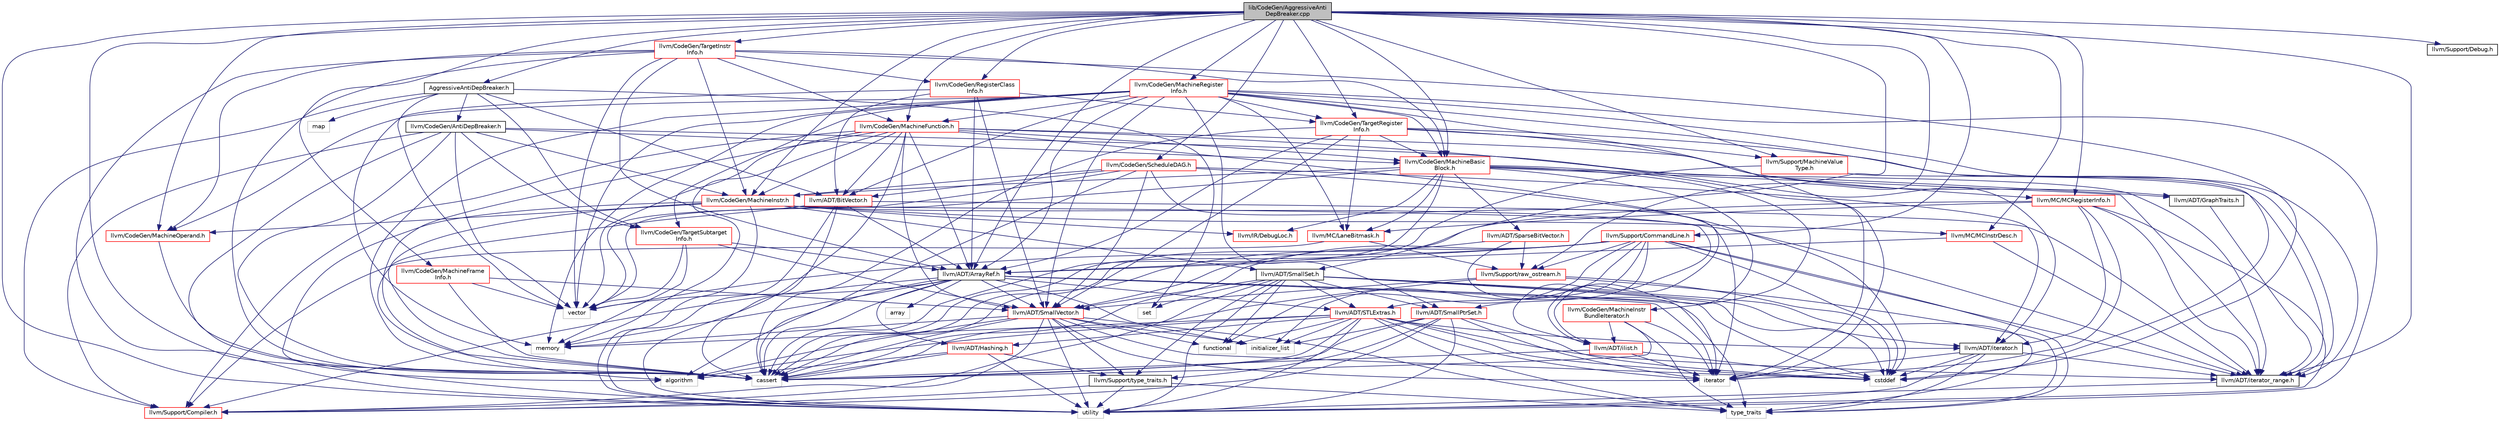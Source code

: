 digraph "lib/CodeGen/AggressiveAntiDepBreaker.cpp"
{
 // LATEX_PDF_SIZE
  bgcolor="transparent";
  edge [fontname="Helvetica",fontsize="10",labelfontname="Helvetica",labelfontsize="10"];
  node [fontname="Helvetica",fontsize="10",shape=record];
  Node1 [label="lib/CodeGen/AggressiveAnti\lDepBreaker.cpp",height=0.2,width=0.4,color="black", fillcolor="grey75", style="filled", fontcolor="black",tooltip=" "];
  Node1 -> Node2 [color="midnightblue",fontsize="10",style="solid",fontname="Helvetica"];
  Node2 [label="AggressiveAntiDepBreaker.h",height=0.2,width=0.4,color="black",URL="$AggressiveAntiDepBreaker_8h.html",tooltip=" "];
  Node2 -> Node3 [color="midnightblue",fontsize="10",style="solid",fontname="Helvetica"];
  Node3 [label="llvm/ADT/BitVector.h",height=0.2,width=0.4,color="red",URL="$BitVector_8h.html",tooltip=" "];
  Node3 -> Node4 [color="midnightblue",fontsize="10",style="solid",fontname="Helvetica"];
  Node4 [label="llvm/ADT/ArrayRef.h",height=0.2,width=0.4,color="black",URL="$ArrayRef_8h.html",tooltip=" "];
  Node4 -> Node5 [color="midnightblue",fontsize="10",style="solid",fontname="Helvetica"];
  Node5 [label="llvm/ADT/Hashing.h",height=0.2,width=0.4,color="red",URL="$Hashing_8h.html",tooltip=" "];
  Node5 -> Node23 [color="midnightblue",fontsize="10",style="solid",fontname="Helvetica"];
  Node23 [label="llvm/Support/type_traits.h",height=0.2,width=0.4,color="black",URL="$type__traits_8h.html",tooltip=" "];
  Node23 -> Node12 [color="midnightblue",fontsize="10",style="solid",fontname="Helvetica"];
  Node12 [label="llvm/Support/Compiler.h",height=0.2,width=0.4,color="red",URL="$Compiler_8h.html",tooltip=" "];
  Node23 -> Node19 [color="midnightblue",fontsize="10",style="solid",fontname="Helvetica"];
  Node19 [label="type_traits",height=0.2,width=0.4,color="grey75",tooltip=" "];
  Node23 -> Node24 [color="midnightblue",fontsize="10",style="solid",fontname="Helvetica"];
  Node24 [label="utility",height=0.2,width=0.4,color="grey75",tooltip=" "];
  Node5 -> Node25 [color="midnightblue",fontsize="10",style="solid",fontname="Helvetica"];
  Node25 [label="algorithm",height=0.2,width=0.4,color="grey75",tooltip=" "];
  Node5 -> Node26 [color="midnightblue",fontsize="10",style="solid",fontname="Helvetica"];
  Node26 [label="cassert",height=0.2,width=0.4,color="grey75",tooltip=" "];
  Node5 -> Node24 [color="midnightblue",fontsize="10",style="solid",fontname="Helvetica"];
  Node4 -> Node30 [color="midnightblue",fontsize="10",style="solid",fontname="Helvetica"];
  Node30 [label="llvm/ADT/SmallVector.h",height=0.2,width=0.4,color="red",URL="$SmallVector_8h.html",tooltip=" "];
  Node30 -> Node12 [color="midnightblue",fontsize="10",style="solid",fontname="Helvetica"];
  Node30 -> Node23 [color="midnightblue",fontsize="10",style="solid",fontname="Helvetica"];
  Node30 -> Node25 [color="midnightblue",fontsize="10",style="solid",fontname="Helvetica"];
  Node30 -> Node26 [color="midnightblue",fontsize="10",style="solid",fontname="Helvetica"];
  Node30 -> Node21 [color="midnightblue",fontsize="10",style="solid",fontname="Helvetica"];
  Node21 [label="cstddef",height=0.2,width=0.4,color="grey75",tooltip=" "];
  Node30 -> Node32 [color="midnightblue",fontsize="10",style="solid",fontname="Helvetica"];
  Node32 [label="functional",height=0.2,width=0.4,color="grey75",tooltip=" "];
  Node30 -> Node33 [color="midnightblue",fontsize="10",style="solid",fontname="Helvetica"];
  Node33 [label="initializer_list",height=0.2,width=0.4,color="grey75",tooltip=" "];
  Node30 -> Node34 [color="midnightblue",fontsize="10",style="solid",fontname="Helvetica"];
  Node34 [label="iterator",height=0.2,width=0.4,color="grey75",tooltip=" "];
  Node30 -> Node35 [color="midnightblue",fontsize="10",style="solid",fontname="Helvetica"];
  Node35 [label="memory",height=0.2,width=0.4,color="grey75",tooltip=" "];
  Node30 -> Node19 [color="midnightblue",fontsize="10",style="solid",fontname="Helvetica"];
  Node30 -> Node24 [color="midnightblue",fontsize="10",style="solid",fontname="Helvetica"];
  Node4 -> Node37 [color="midnightblue",fontsize="10",style="solid",fontname="Helvetica"];
  Node37 [label="llvm/ADT/STLExtras.h",height=0.2,width=0.4,color="red",URL="$STLExtras_8h.html",tooltip=" "];
  Node37 -> Node5 [color="midnightblue",fontsize="10",style="solid",fontname="Helvetica"];
  Node37 -> Node41 [color="midnightblue",fontsize="10",style="solid",fontname="Helvetica"];
  Node41 [label="llvm/ADT/iterator.h",height=0.2,width=0.4,color="black",URL="$iterator_8h.html",tooltip=" "];
  Node41 -> Node42 [color="midnightblue",fontsize="10",style="solid",fontname="Helvetica"];
  Node42 [label="llvm/ADT/iterator_range.h",height=0.2,width=0.4,color="black",URL="$iterator__range_8h.html",tooltip=" "];
  Node42 -> Node24 [color="midnightblue",fontsize="10",style="solid",fontname="Helvetica"];
  Node41 -> Node21 [color="midnightblue",fontsize="10",style="solid",fontname="Helvetica"];
  Node41 -> Node34 [color="midnightblue",fontsize="10",style="solid",fontname="Helvetica"];
  Node41 -> Node19 [color="midnightblue",fontsize="10",style="solid",fontname="Helvetica"];
  Node41 -> Node24 [color="midnightblue",fontsize="10",style="solid",fontname="Helvetica"];
  Node37 -> Node42 [color="midnightblue",fontsize="10",style="solid",fontname="Helvetica"];
  Node37 -> Node25 [color="midnightblue",fontsize="10",style="solid",fontname="Helvetica"];
  Node37 -> Node26 [color="midnightblue",fontsize="10",style="solid",fontname="Helvetica"];
  Node37 -> Node21 [color="midnightblue",fontsize="10",style="solid",fontname="Helvetica"];
  Node37 -> Node32 [color="midnightblue",fontsize="10",style="solid",fontname="Helvetica"];
  Node37 -> Node33 [color="midnightblue",fontsize="10",style="solid",fontname="Helvetica"];
  Node37 -> Node34 [color="midnightblue",fontsize="10",style="solid",fontname="Helvetica"];
  Node37 -> Node35 [color="midnightblue",fontsize="10",style="solid",fontname="Helvetica"];
  Node37 -> Node19 [color="midnightblue",fontsize="10",style="solid",fontname="Helvetica"];
  Node37 -> Node24 [color="midnightblue",fontsize="10",style="solid",fontname="Helvetica"];
  Node4 -> Node12 [color="midnightblue",fontsize="10",style="solid",fontname="Helvetica"];
  Node4 -> Node25 [color="midnightblue",fontsize="10",style="solid",fontname="Helvetica"];
  Node4 -> Node44 [color="midnightblue",fontsize="10",style="solid",fontname="Helvetica"];
  Node44 [label="array",height=0.2,width=0.4,color="grey75",tooltip=" "];
  Node4 -> Node26 [color="midnightblue",fontsize="10",style="solid",fontname="Helvetica"];
  Node4 -> Node21 [color="midnightblue",fontsize="10",style="solid",fontname="Helvetica"];
  Node4 -> Node33 [color="midnightblue",fontsize="10",style="solid",fontname="Helvetica"];
  Node4 -> Node34 [color="midnightblue",fontsize="10",style="solid",fontname="Helvetica"];
  Node4 -> Node35 [color="midnightblue",fontsize="10",style="solid",fontname="Helvetica"];
  Node4 -> Node19 [color="midnightblue",fontsize="10",style="solid",fontname="Helvetica"];
  Node4 -> Node45 [color="midnightblue",fontsize="10",style="solid",fontname="Helvetica"];
  Node45 [label="vector",height=0.2,width=0.4,color="grey75",tooltip=" "];
  Node3 -> Node42 [color="midnightblue",fontsize="10",style="solid",fontname="Helvetica"];
  Node3 -> Node25 [color="midnightblue",fontsize="10",style="solid",fontname="Helvetica"];
  Node3 -> Node26 [color="midnightblue",fontsize="10",style="solid",fontname="Helvetica"];
  Node3 -> Node24 [color="midnightblue",fontsize="10",style="solid",fontname="Helvetica"];
  Node2 -> Node50 [color="midnightblue",fontsize="10",style="solid",fontname="Helvetica"];
  Node50 [label="llvm/CodeGen/AntiDepBreaker.h",height=0.2,width=0.4,color="black",URL="$AntiDepBreaker_8h.html",tooltip=" "];
  Node50 -> Node42 [color="midnightblue",fontsize="10",style="solid",fontname="Helvetica"];
  Node50 -> Node51 [color="midnightblue",fontsize="10",style="solid",fontname="Helvetica"];
  Node51 [label="llvm/CodeGen/MachineBasic\lBlock.h",height=0.2,width=0.4,color="red",URL="$MachineBasicBlock_8h.html",tooltip=" "];
  Node51 -> Node52 [color="midnightblue",fontsize="10",style="solid",fontname="Helvetica"];
  Node52 [label="llvm/ADT/GraphTraits.h",height=0.2,width=0.4,color="black",URL="$GraphTraits_8h.html",tooltip=" "];
  Node52 -> Node42 [color="midnightblue",fontsize="10",style="solid",fontname="Helvetica"];
  Node51 -> Node53 [color="midnightblue",fontsize="10",style="solid",fontname="Helvetica"];
  Node53 [label="llvm/ADT/SparseBitVector.h",height=0.2,width=0.4,color="red",URL="$SparseBitVector_8h.html",tooltip=" "];
  Node53 -> Node54 [color="midnightblue",fontsize="10",style="solid",fontname="Helvetica"];
  Node54 [label="llvm/Support/raw_ostream.h",height=0.2,width=0.4,color="red",URL="$raw__ostream_8h.html",tooltip=" "];
  Node54 -> Node30 [color="midnightblue",fontsize="10",style="solid",fontname="Helvetica"];
  Node54 -> Node26 [color="midnightblue",fontsize="10",style="solid",fontname="Helvetica"];
  Node54 -> Node21 [color="midnightblue",fontsize="10",style="solid",fontname="Helvetica"];
  Node54 -> Node19 [color="midnightblue",fontsize="10",style="solid",fontname="Helvetica"];
  Node53 -> Node26 [color="midnightblue",fontsize="10",style="solid",fontname="Helvetica"];
  Node53 -> Node34 [color="midnightblue",fontsize="10",style="solid",fontname="Helvetica"];
  Node51 -> Node59 [color="midnightblue",fontsize="10",style="solid",fontname="Helvetica"];
  Node59 [label="llvm/ADT/ilist.h",height=0.2,width=0.4,color="red",URL="$ilist_8h.html",tooltip=" "];
  Node59 -> Node26 [color="midnightblue",fontsize="10",style="solid",fontname="Helvetica"];
  Node59 -> Node21 [color="midnightblue",fontsize="10",style="solid",fontname="Helvetica"];
  Node59 -> Node34 [color="midnightblue",fontsize="10",style="solid",fontname="Helvetica"];
  Node51 -> Node42 [color="midnightblue",fontsize="10",style="solid",fontname="Helvetica"];
  Node51 -> Node68 [color="midnightblue",fontsize="10",style="solid",fontname="Helvetica"];
  Node68 [label="llvm/CodeGen/MachineInstr.h",height=0.2,width=0.4,color="red",URL="$MachineInstr_8h.html",tooltip=" "];
  Node68 -> Node70 [color="midnightblue",fontsize="10",style="solid",fontname="Helvetica"];
  Node70 [label="llvm/ADT/SmallSet.h",height=0.2,width=0.4,color="black",URL="$SmallSet_8h.html",tooltip=" "];
  Node70 -> Node71 [color="midnightblue",fontsize="10",style="solid",fontname="Helvetica"];
  Node71 [label="llvm/ADT/SmallPtrSet.h",height=0.2,width=0.4,color="red",URL="$SmallPtrSet_8h.html",tooltip=" "];
  Node71 -> Node12 [color="midnightblue",fontsize="10",style="solid",fontname="Helvetica"];
  Node71 -> Node23 [color="midnightblue",fontsize="10",style="solid",fontname="Helvetica"];
  Node71 -> Node26 [color="midnightblue",fontsize="10",style="solid",fontname="Helvetica"];
  Node71 -> Node21 [color="midnightblue",fontsize="10",style="solid",fontname="Helvetica"];
  Node71 -> Node33 [color="midnightblue",fontsize="10",style="solid",fontname="Helvetica"];
  Node71 -> Node34 [color="midnightblue",fontsize="10",style="solid",fontname="Helvetica"];
  Node71 -> Node24 [color="midnightblue",fontsize="10",style="solid",fontname="Helvetica"];
  Node70 -> Node30 [color="midnightblue",fontsize="10",style="solid",fontname="Helvetica"];
  Node70 -> Node37 [color="midnightblue",fontsize="10",style="solid",fontname="Helvetica"];
  Node70 -> Node41 [color="midnightblue",fontsize="10",style="solid",fontname="Helvetica"];
  Node70 -> Node12 [color="midnightblue",fontsize="10",style="solid",fontname="Helvetica"];
  Node70 -> Node23 [color="midnightblue",fontsize="10",style="solid",fontname="Helvetica"];
  Node70 -> Node21 [color="midnightblue",fontsize="10",style="solid",fontname="Helvetica"];
  Node70 -> Node32 [color="midnightblue",fontsize="10",style="solid",fontname="Helvetica"];
  Node70 -> Node74 [color="midnightblue",fontsize="10",style="solid",fontname="Helvetica"];
  Node74 [label="set",height=0.2,width=0.4,color="grey75",tooltip=" "];
  Node70 -> Node19 [color="midnightblue",fontsize="10",style="solid",fontname="Helvetica"];
  Node70 -> Node24 [color="midnightblue",fontsize="10",style="solid",fontname="Helvetica"];
  Node68 -> Node59 [color="midnightblue",fontsize="10",style="solid",fontname="Helvetica"];
  Node68 -> Node42 [color="midnightblue",fontsize="10",style="solid",fontname="Helvetica"];
  Node68 -> Node116 [color="midnightblue",fontsize="10",style="solid",fontname="Helvetica"];
  Node116 [label="llvm/CodeGen/MachineOperand.h",height=0.2,width=0.4,color="red",URL="$MachineOperand_8h.html",tooltip=" "];
  Node116 -> Node26 [color="midnightblue",fontsize="10",style="solid",fontname="Helvetica"];
  Node68 -> Node123 [color="midnightblue",fontsize="10",style="solid",fontname="Helvetica"];
  Node123 [label="llvm/IR/DebugLoc.h",height=0.2,width=0.4,color="red",URL="$DebugLoc_8h.html",tooltip=" "];
  Node68 -> Node125 [color="midnightblue",fontsize="10",style="solid",fontname="Helvetica"];
  Node125 [label="llvm/MC/MCInstrDesc.h",height=0.2,width=0.4,color="red",URL="$MCInstrDesc_8h.html",tooltip=" "];
  Node125 -> Node4 [color="midnightblue",fontsize="10",style="solid",fontname="Helvetica"];
  Node125 -> Node42 [color="midnightblue",fontsize="10",style="solid",fontname="Helvetica"];
  Node68 -> Node25 [color="midnightblue",fontsize="10",style="solid",fontname="Helvetica"];
  Node68 -> Node26 [color="midnightblue",fontsize="10",style="solid",fontname="Helvetica"];
  Node68 -> Node24 [color="midnightblue",fontsize="10",style="solid",fontname="Helvetica"];
  Node51 -> Node136 [color="midnightblue",fontsize="10",style="solid",fontname="Helvetica"];
  Node136 [label="llvm/CodeGen/MachineInstr\lBundleIterator.h",height=0.2,width=0.4,color="red",URL="$MachineInstrBundleIterator_8h.html",tooltip=" "];
  Node136 -> Node59 [color="midnightblue",fontsize="10",style="solid",fontname="Helvetica"];
  Node136 -> Node26 [color="midnightblue",fontsize="10",style="solid",fontname="Helvetica"];
  Node136 -> Node34 [color="midnightblue",fontsize="10",style="solid",fontname="Helvetica"];
  Node136 -> Node19 [color="midnightblue",fontsize="10",style="solid",fontname="Helvetica"];
  Node51 -> Node123 [color="midnightblue",fontsize="10",style="solid",fontname="Helvetica"];
  Node51 -> Node137 [color="midnightblue",fontsize="10",style="solid",fontname="Helvetica"];
  Node137 [label="llvm/MC/LaneBitmask.h",height=0.2,width=0.4,color="red",URL="$LaneBitmask_8h.html",tooltip=" "];
  Node137 -> Node12 [color="midnightblue",fontsize="10",style="solid",fontname="Helvetica"];
  Node137 -> Node54 [color="midnightblue",fontsize="10",style="solid",fontname="Helvetica"];
  Node51 -> Node26 [color="midnightblue",fontsize="10",style="solid",fontname="Helvetica"];
  Node51 -> Node34 [color="midnightblue",fontsize="10",style="solid",fontname="Helvetica"];
  Node51 -> Node45 [color="midnightblue",fontsize="10",style="solid",fontname="Helvetica"];
  Node50 -> Node68 [color="midnightblue",fontsize="10",style="solid",fontname="Helvetica"];
  Node50 -> Node143 [color="midnightblue",fontsize="10",style="solid",fontname="Helvetica"];
  Node143 [label="llvm/CodeGen/TargetSubtarget\lInfo.h",height=0.2,width=0.4,color="red",URL="$TargetSubtargetInfo_8h.html",tooltip=" "];
  Node143 -> Node4 [color="midnightblue",fontsize="10",style="solid",fontname="Helvetica"];
  Node143 -> Node30 [color="midnightblue",fontsize="10",style="solid",fontname="Helvetica"];
  Node143 -> Node35 [color="midnightblue",fontsize="10",style="solid",fontname="Helvetica"];
  Node143 -> Node45 [color="midnightblue",fontsize="10",style="solid",fontname="Helvetica"];
  Node50 -> Node12 [color="midnightblue",fontsize="10",style="solid",fontname="Helvetica"];
  Node50 -> Node26 [color="midnightblue",fontsize="10",style="solid",fontname="Helvetica"];
  Node50 -> Node24 [color="midnightblue",fontsize="10",style="solid",fontname="Helvetica"];
  Node50 -> Node45 [color="midnightblue",fontsize="10",style="solid",fontname="Helvetica"];
  Node2 -> Node143 [color="midnightblue",fontsize="10",style="solid",fontname="Helvetica"];
  Node2 -> Node12 [color="midnightblue",fontsize="10",style="solid",fontname="Helvetica"];
  Node2 -> Node107 [color="midnightblue",fontsize="10",style="solid",fontname="Helvetica"];
  Node107 [label="map",height=0.2,width=0.4,color="grey75",tooltip=" "];
  Node2 -> Node74 [color="midnightblue",fontsize="10",style="solid",fontname="Helvetica"];
  Node2 -> Node45 [color="midnightblue",fontsize="10",style="solid",fontname="Helvetica"];
  Node1 -> Node4 [color="midnightblue",fontsize="10",style="solid",fontname="Helvetica"];
  Node1 -> Node70 [color="midnightblue",fontsize="10",style="solid",fontname="Helvetica"];
  Node1 -> Node42 [color="midnightblue",fontsize="10",style="solid",fontname="Helvetica"];
  Node1 -> Node51 [color="midnightblue",fontsize="10",style="solid",fontname="Helvetica"];
  Node1 -> Node173 [color="midnightblue",fontsize="10",style="solid",fontname="Helvetica"];
  Node173 [label="llvm/CodeGen/MachineFrame\lInfo.h",height=0.2,width=0.4,color="red",URL="$MachineFrameInfo_8h.html",tooltip=" "];
  Node173 -> Node30 [color="midnightblue",fontsize="10",style="solid",fontname="Helvetica"];
  Node173 -> Node26 [color="midnightblue",fontsize="10",style="solid",fontname="Helvetica"];
  Node173 -> Node45 [color="midnightblue",fontsize="10",style="solid",fontname="Helvetica"];
  Node1 -> Node175 [color="midnightblue",fontsize="10",style="solid",fontname="Helvetica"];
  Node175 [label="llvm/CodeGen/MachineFunction.h",height=0.2,width=0.4,color="red",URL="$MachineFunction_8h.html",tooltip=" "];
  Node175 -> Node4 [color="midnightblue",fontsize="10",style="solid",fontname="Helvetica"];
  Node175 -> Node3 [color="midnightblue",fontsize="10",style="solid",fontname="Helvetica"];
  Node175 -> Node52 [color="midnightblue",fontsize="10",style="solid",fontname="Helvetica"];
  Node175 -> Node30 [color="midnightblue",fontsize="10",style="solid",fontname="Helvetica"];
  Node175 -> Node59 [color="midnightblue",fontsize="10",style="solid",fontname="Helvetica"];
  Node175 -> Node41 [color="midnightblue",fontsize="10",style="solid",fontname="Helvetica"];
  Node175 -> Node51 [color="midnightblue",fontsize="10",style="solid",fontname="Helvetica"];
  Node175 -> Node68 [color="midnightblue",fontsize="10",style="solid",fontname="Helvetica"];
  Node175 -> Node12 [color="midnightblue",fontsize="10",style="solid",fontname="Helvetica"];
  Node175 -> Node26 [color="midnightblue",fontsize="10",style="solid",fontname="Helvetica"];
  Node175 -> Node35 [color="midnightblue",fontsize="10",style="solid",fontname="Helvetica"];
  Node175 -> Node24 [color="midnightblue",fontsize="10",style="solid",fontname="Helvetica"];
  Node175 -> Node45 [color="midnightblue",fontsize="10",style="solid",fontname="Helvetica"];
  Node1 -> Node68 [color="midnightblue",fontsize="10",style="solid",fontname="Helvetica"];
  Node1 -> Node116 [color="midnightblue",fontsize="10",style="solid",fontname="Helvetica"];
  Node1 -> Node184 [color="midnightblue",fontsize="10",style="solid",fontname="Helvetica"];
  Node184 [label="llvm/CodeGen/MachineRegister\lInfo.h",height=0.2,width=0.4,color="red",URL="$MachineRegisterInfo_8h.html",tooltip=" "];
  Node184 -> Node4 [color="midnightblue",fontsize="10",style="solid",fontname="Helvetica"];
  Node184 -> Node3 [color="midnightblue",fontsize="10",style="solid",fontname="Helvetica"];
  Node184 -> Node71 [color="midnightblue",fontsize="10",style="solid",fontname="Helvetica"];
  Node184 -> Node30 [color="midnightblue",fontsize="10",style="solid",fontname="Helvetica"];
  Node184 -> Node42 [color="midnightblue",fontsize="10",style="solid",fontname="Helvetica"];
  Node184 -> Node51 [color="midnightblue",fontsize="10",style="solid",fontname="Helvetica"];
  Node184 -> Node175 [color="midnightblue",fontsize="10",style="solid",fontname="Helvetica"];
  Node184 -> Node116 [color="midnightblue",fontsize="10",style="solid",fontname="Helvetica"];
  Node184 -> Node189 [color="midnightblue",fontsize="10",style="solid",fontname="Helvetica"];
  Node189 [label="llvm/CodeGen/TargetRegister\lInfo.h",height=0.2,width=0.4,color="red",URL="$TargetRegisterInfo_8h.html",tooltip=" "];
  Node189 -> Node4 [color="midnightblue",fontsize="10",style="solid",fontname="Helvetica"];
  Node189 -> Node30 [color="midnightblue",fontsize="10",style="solid",fontname="Helvetica"];
  Node189 -> Node42 [color="midnightblue",fontsize="10",style="solid",fontname="Helvetica"];
  Node189 -> Node51 [color="midnightblue",fontsize="10",style="solid",fontname="Helvetica"];
  Node189 -> Node137 [color="midnightblue",fontsize="10",style="solid",fontname="Helvetica"];
  Node189 -> Node191 [color="midnightblue",fontsize="10",style="solid",fontname="Helvetica"];
  Node191 [label="llvm/MC/MCRegisterInfo.h",height=0.2,width=0.4,color="red",URL="$MCRegisterInfo_8h.html",tooltip=" "];
  Node191 -> Node41 [color="midnightblue",fontsize="10",style="solid",fontname="Helvetica"];
  Node191 -> Node42 [color="midnightblue",fontsize="10",style="solid",fontname="Helvetica"];
  Node191 -> Node137 [color="midnightblue",fontsize="10",style="solid",fontname="Helvetica"];
  Node191 -> Node26 [color="midnightblue",fontsize="10",style="solid",fontname="Helvetica"];
  Node191 -> Node34 [color="midnightblue",fontsize="10",style="solid",fontname="Helvetica"];
  Node191 -> Node24 [color="midnightblue",fontsize="10",style="solid",fontname="Helvetica"];
  Node189 -> Node114 [color="midnightblue",fontsize="10",style="solid",fontname="Helvetica"];
  Node114 [label="llvm/Support/MachineValue\lType.h",height=0.2,width=0.4,color="red",URL="$MachineValueType_8h.html",tooltip=" "];
  Node114 -> Node42 [color="midnightblue",fontsize="10",style="solid",fontname="Helvetica"];
  Node114 -> Node26 [color="midnightblue",fontsize="10",style="solid",fontname="Helvetica"];
  Node189 -> Node26 [color="midnightblue",fontsize="10",style="solid",fontname="Helvetica"];
  Node184 -> Node143 [color="midnightblue",fontsize="10",style="solid",fontname="Helvetica"];
  Node184 -> Node137 [color="midnightblue",fontsize="10",style="solid",fontname="Helvetica"];
  Node184 -> Node26 [color="midnightblue",fontsize="10",style="solid",fontname="Helvetica"];
  Node184 -> Node21 [color="midnightblue",fontsize="10",style="solid",fontname="Helvetica"];
  Node184 -> Node34 [color="midnightblue",fontsize="10",style="solid",fontname="Helvetica"];
  Node184 -> Node35 [color="midnightblue",fontsize="10",style="solid",fontname="Helvetica"];
  Node184 -> Node24 [color="midnightblue",fontsize="10",style="solid",fontname="Helvetica"];
  Node184 -> Node45 [color="midnightblue",fontsize="10",style="solid",fontname="Helvetica"];
  Node1 -> Node192 [color="midnightblue",fontsize="10",style="solid",fontname="Helvetica"];
  Node192 [label="llvm/CodeGen/RegisterClass\lInfo.h",height=0.2,width=0.4,color="red",URL="$RegisterClassInfo_8h.html",tooltip=" "];
  Node192 -> Node4 [color="midnightblue",fontsize="10",style="solid",fontname="Helvetica"];
  Node192 -> Node3 [color="midnightblue",fontsize="10",style="solid",fontname="Helvetica"];
  Node192 -> Node30 [color="midnightblue",fontsize="10",style="solid",fontname="Helvetica"];
  Node192 -> Node189 [color="midnightblue",fontsize="10",style="solid",fontname="Helvetica"];
  Node192 -> Node35 [color="midnightblue",fontsize="10",style="solid",fontname="Helvetica"];
  Node1 -> Node193 [color="midnightblue",fontsize="10",style="solid",fontname="Helvetica"];
  Node193 [label="llvm/CodeGen/ScheduleDAG.h",height=0.2,width=0.4,color="red",URL="$ScheduleDAG_8h.html",tooltip=" "];
  Node193 -> Node3 [color="midnightblue",fontsize="10",style="solid",fontname="Helvetica"];
  Node193 -> Node30 [color="midnightblue",fontsize="10",style="solid",fontname="Helvetica"];
  Node193 -> Node41 [color="midnightblue",fontsize="10",style="solid",fontname="Helvetica"];
  Node193 -> Node68 [color="midnightblue",fontsize="10",style="solid",fontname="Helvetica"];
  Node193 -> Node26 [color="midnightblue",fontsize="10",style="solid",fontname="Helvetica"];
  Node193 -> Node21 [color="midnightblue",fontsize="10",style="solid",fontname="Helvetica"];
  Node193 -> Node34 [color="midnightblue",fontsize="10",style="solid",fontname="Helvetica"];
  Node193 -> Node45 [color="midnightblue",fontsize="10",style="solid",fontname="Helvetica"];
  Node1 -> Node248 [color="midnightblue",fontsize="10",style="solid",fontname="Helvetica"];
  Node248 [label="llvm/CodeGen/TargetInstr\lInfo.h",height=0.2,width=0.4,color="red",URL="$TargetInstrInfo_8h.html",tooltip=" "];
  Node248 -> Node4 [color="midnightblue",fontsize="10",style="solid",fontname="Helvetica"];
  Node248 -> Node51 [color="midnightblue",fontsize="10",style="solid",fontname="Helvetica"];
  Node248 -> Node175 [color="midnightblue",fontsize="10",style="solid",fontname="Helvetica"];
  Node248 -> Node68 [color="midnightblue",fontsize="10",style="solid",fontname="Helvetica"];
  Node248 -> Node116 [color="midnightblue",fontsize="10",style="solid",fontname="Helvetica"];
  Node248 -> Node192 [color="midnightblue",fontsize="10",style="solid",fontname="Helvetica"];
  Node248 -> Node26 [color="midnightblue",fontsize="10",style="solid",fontname="Helvetica"];
  Node248 -> Node21 [color="midnightblue",fontsize="10",style="solid",fontname="Helvetica"];
  Node248 -> Node24 [color="midnightblue",fontsize="10",style="solid",fontname="Helvetica"];
  Node248 -> Node45 [color="midnightblue",fontsize="10",style="solid",fontname="Helvetica"];
  Node1 -> Node189 [color="midnightblue",fontsize="10",style="solid",fontname="Helvetica"];
  Node1 -> Node125 [color="midnightblue",fontsize="10",style="solid",fontname="Helvetica"];
  Node1 -> Node191 [color="midnightblue",fontsize="10",style="solid",fontname="Helvetica"];
  Node1 -> Node159 [color="midnightblue",fontsize="10",style="solid",fontname="Helvetica"];
  Node159 [label="llvm/Support/CommandLine.h",height=0.2,width=0.4,color="red",URL="$CommandLine_8h.html",tooltip=" "];
  Node159 -> Node4 [color="midnightblue",fontsize="10",style="solid",fontname="Helvetica"];
  Node159 -> Node37 [color="midnightblue",fontsize="10",style="solid",fontname="Helvetica"];
  Node159 -> Node71 [color="midnightblue",fontsize="10",style="solid",fontname="Helvetica"];
  Node159 -> Node30 [color="midnightblue",fontsize="10",style="solid",fontname="Helvetica"];
  Node159 -> Node42 [color="midnightblue",fontsize="10",style="solid",fontname="Helvetica"];
  Node159 -> Node54 [color="midnightblue",fontsize="10",style="solid",fontname="Helvetica"];
  Node159 -> Node26 [color="midnightblue",fontsize="10",style="solid",fontname="Helvetica"];
  Node159 -> Node21 [color="midnightblue",fontsize="10",style="solid",fontname="Helvetica"];
  Node159 -> Node32 [color="midnightblue",fontsize="10",style="solid",fontname="Helvetica"];
  Node159 -> Node33 [color="midnightblue",fontsize="10",style="solid",fontname="Helvetica"];
  Node159 -> Node19 [color="midnightblue",fontsize="10",style="solid",fontname="Helvetica"];
  Node159 -> Node45 [color="midnightblue",fontsize="10",style="solid",fontname="Helvetica"];
  Node1 -> Node113 [color="midnightblue",fontsize="10",style="solid",fontname="Helvetica"];
  Node113 [label="llvm/Support/Debug.h",height=0.2,width=0.4,color="black",URL="$Debug_8h.html",tooltip=" "];
  Node1 -> Node114 [color="midnightblue",fontsize="10",style="solid",fontname="Helvetica"];
  Node1 -> Node54 [color="midnightblue",fontsize="10",style="solid",fontname="Helvetica"];
  Node1 -> Node26 [color="midnightblue",fontsize="10",style="solid",fontname="Helvetica"];
  Node1 -> Node24 [color="midnightblue",fontsize="10",style="solid",fontname="Helvetica"];
}
